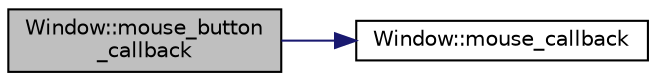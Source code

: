 digraph "Window::mouse_button_callback"
{
 // INTERACTIVE_SVG=YES
 // LATEX_PDF_SIZE
  bgcolor="transparent";
  edge [fontname="Helvetica",fontsize="10",labelfontname="Helvetica",labelfontsize="10"];
  node [fontname="Helvetica",fontsize="10",shape=record];
  rankdir="LR";
  Node1 [label="Window::mouse_button\l_callback",height=0.2,width=0.4,color="black", fillcolor="grey75", style="filled", fontcolor="black",tooltip=" "];
  Node1 -> Node2 [color="midnightblue",fontsize="10",style="solid",fontname="Helvetica"];
  Node2 [label="Window::mouse_callback",height=0.2,width=0.4,color="black",URL="$d9/dbf/class_window.html#a73596766c8244a65ccb23a484187b25f",tooltip=" "];
}
